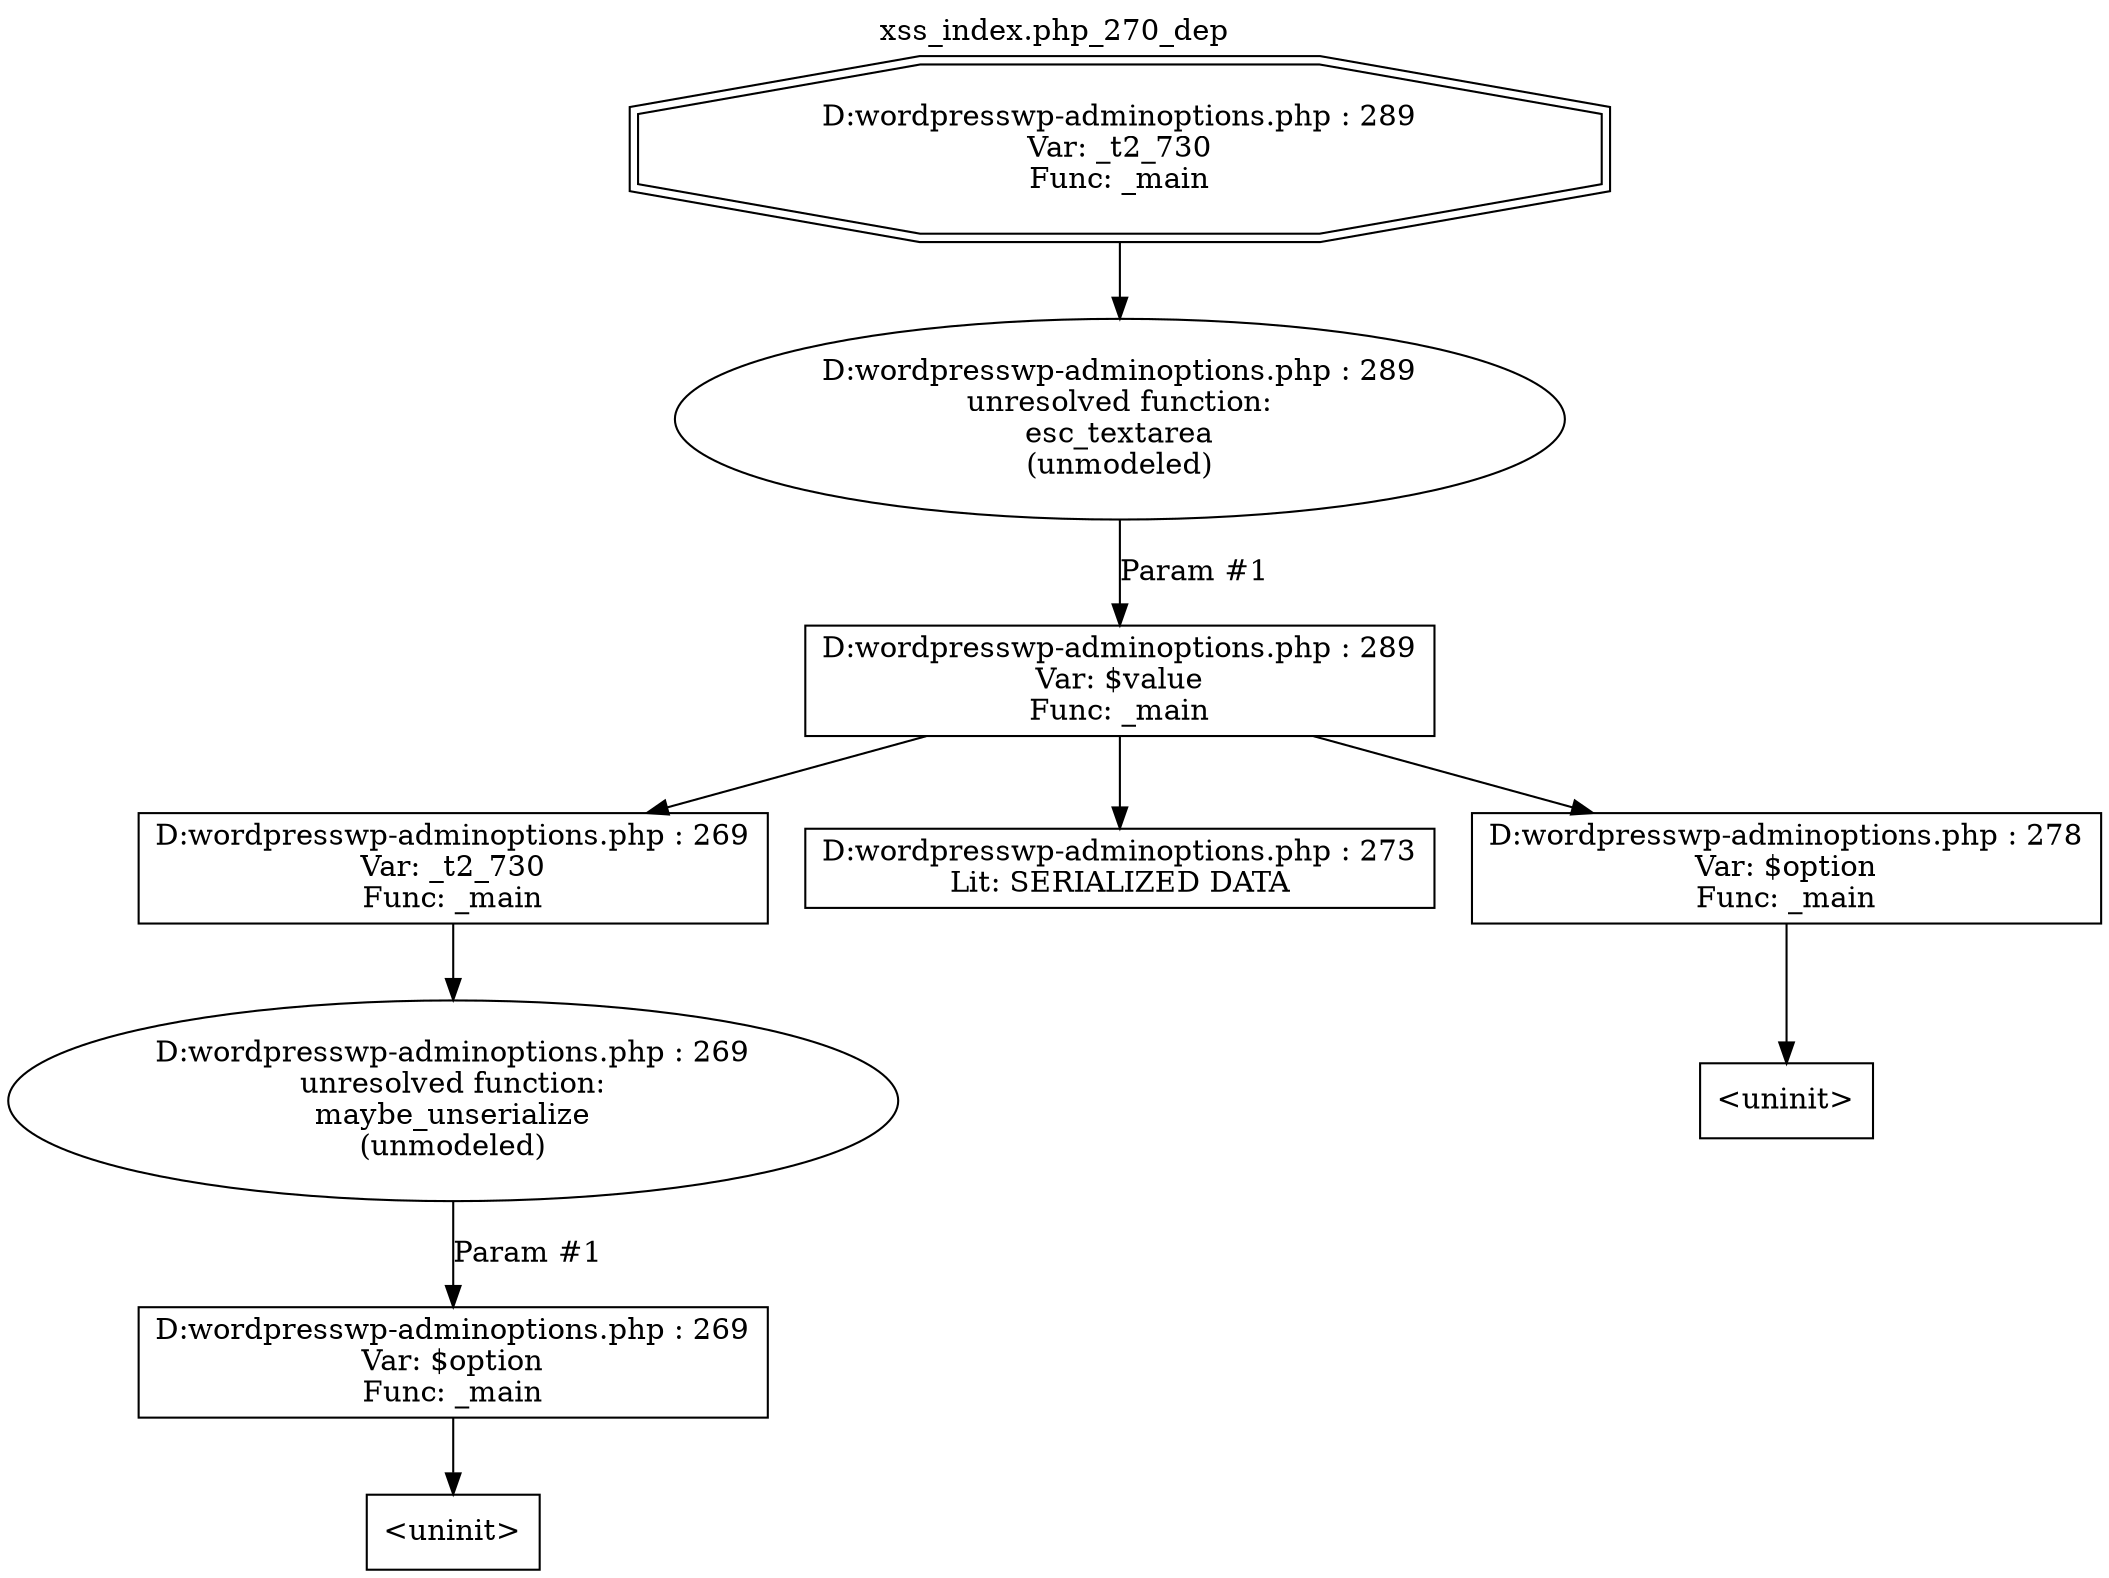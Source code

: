 digraph cfg {
  label="xss_index.php_270_dep";
  labelloc=t;
  n1 [shape=doubleoctagon, label="D:\wordpress\wp-admin\options.php : 289\nVar: _t2_730\nFunc: _main\n"];
  n2 [shape=ellipse, label="D:\wordpress\wp-admin\options.php : 289\nunresolved function:\nesc_textarea\n(unmodeled)\n"];
  n3 [shape=box, label="D:\wordpress\wp-admin\options.php : 289\nVar: $value\nFunc: _main\n"];
  n4 [shape=box, label="D:\wordpress\wp-admin\options.php : 269\nVar: _t2_730\nFunc: _main\n"];
  n5 [shape=ellipse, label="D:\wordpress\wp-admin\options.php : 269\nunresolved function:\nmaybe_unserialize\n(unmodeled)\n"];
  n6 [shape=box, label="D:\wordpress\wp-admin\options.php : 269\nVar: $option\nFunc: _main\n"];
  n7 [shape=box, label="<uninit>"];
  n8 [shape=box, label="D:\wordpress\wp-admin\options.php : 273\nLit: SERIALIZED DATA\n"];
  n9 [shape=box, label="D:\wordpress\wp-admin\options.php : 278\nVar: $option\nFunc: _main\n"];
  n10 [shape=box, label="<uninit>"];
  n1 -> n2;
  n4 -> n5;
  n6 -> n7;
  n5 -> n6[label="Param #1"];
  n3 -> n4;
  n3 -> n8;
  n3 -> n9;
  n9 -> n10;
  n2 -> n3[label="Param #1"];
}
